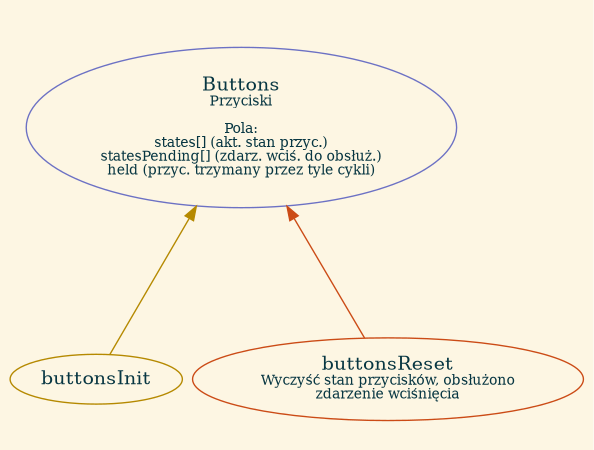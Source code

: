 digraph {
    ratio="fill";
    size="4,3!";
    graph [pad="0.1", nodesep="0.1", bgcolor="#fdf6e3"]
    node [color="#002b36", fontcolor="#073642"]
    edge [fontsize="10"]
    
    {
        rank="source";
        Buttons [label=<Buttons<BR /><FONT POINT-SIZE="10">Przyciski<BR /><BR />Pola:<BR />states[] (akt. stan przyc.)<BR />statesPending[] (zdarz. wciś. do obsłuż.)<BR />held (przyc. trzymany przez tyle cykli)</FONT>> color="#6c71c4"]
    }
    
    {
        buttonsInit [color="#b58900"]
        buttonsReset [label=<buttonsReset<BR /><FONT POINT-SIZE="10">Wyczyść stan przycisków, obsłużono<BR />zdarzenie wciśnięcia</FONT>>, color="#cb4b16"]
    }
    
    buttonsInit -> Buttons [color="#b58900"]
    buttonsReset -> Buttons [color="#cb4b16"]
    
}
